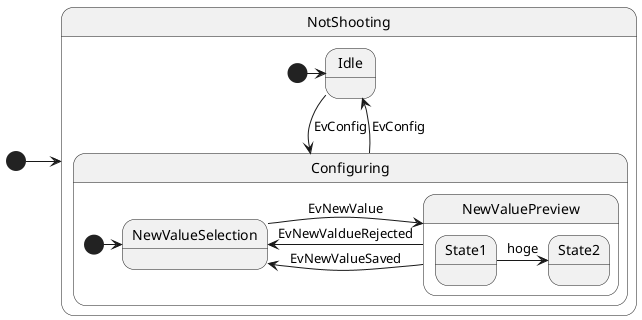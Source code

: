 @startuml test
[*] -> NotShooting

state NotShooting {
  [*] -> Idle
  Idle --> Configuring : EvConfig
  Configuring --> Idle : EvConfig
}

state Configuring {
  [*] -> NewValueSelection
  NewValueSelection -> NewValuePreview : EvNewValue
  NewValuePreview -> NewValueSelection : EvNewValdueRejected
  NewValuePreview -> NewValueSelection : EvNewValueSaved

  state NewValuePreview {
     State1 -> State2 : hoge
  }

}
@enduml
